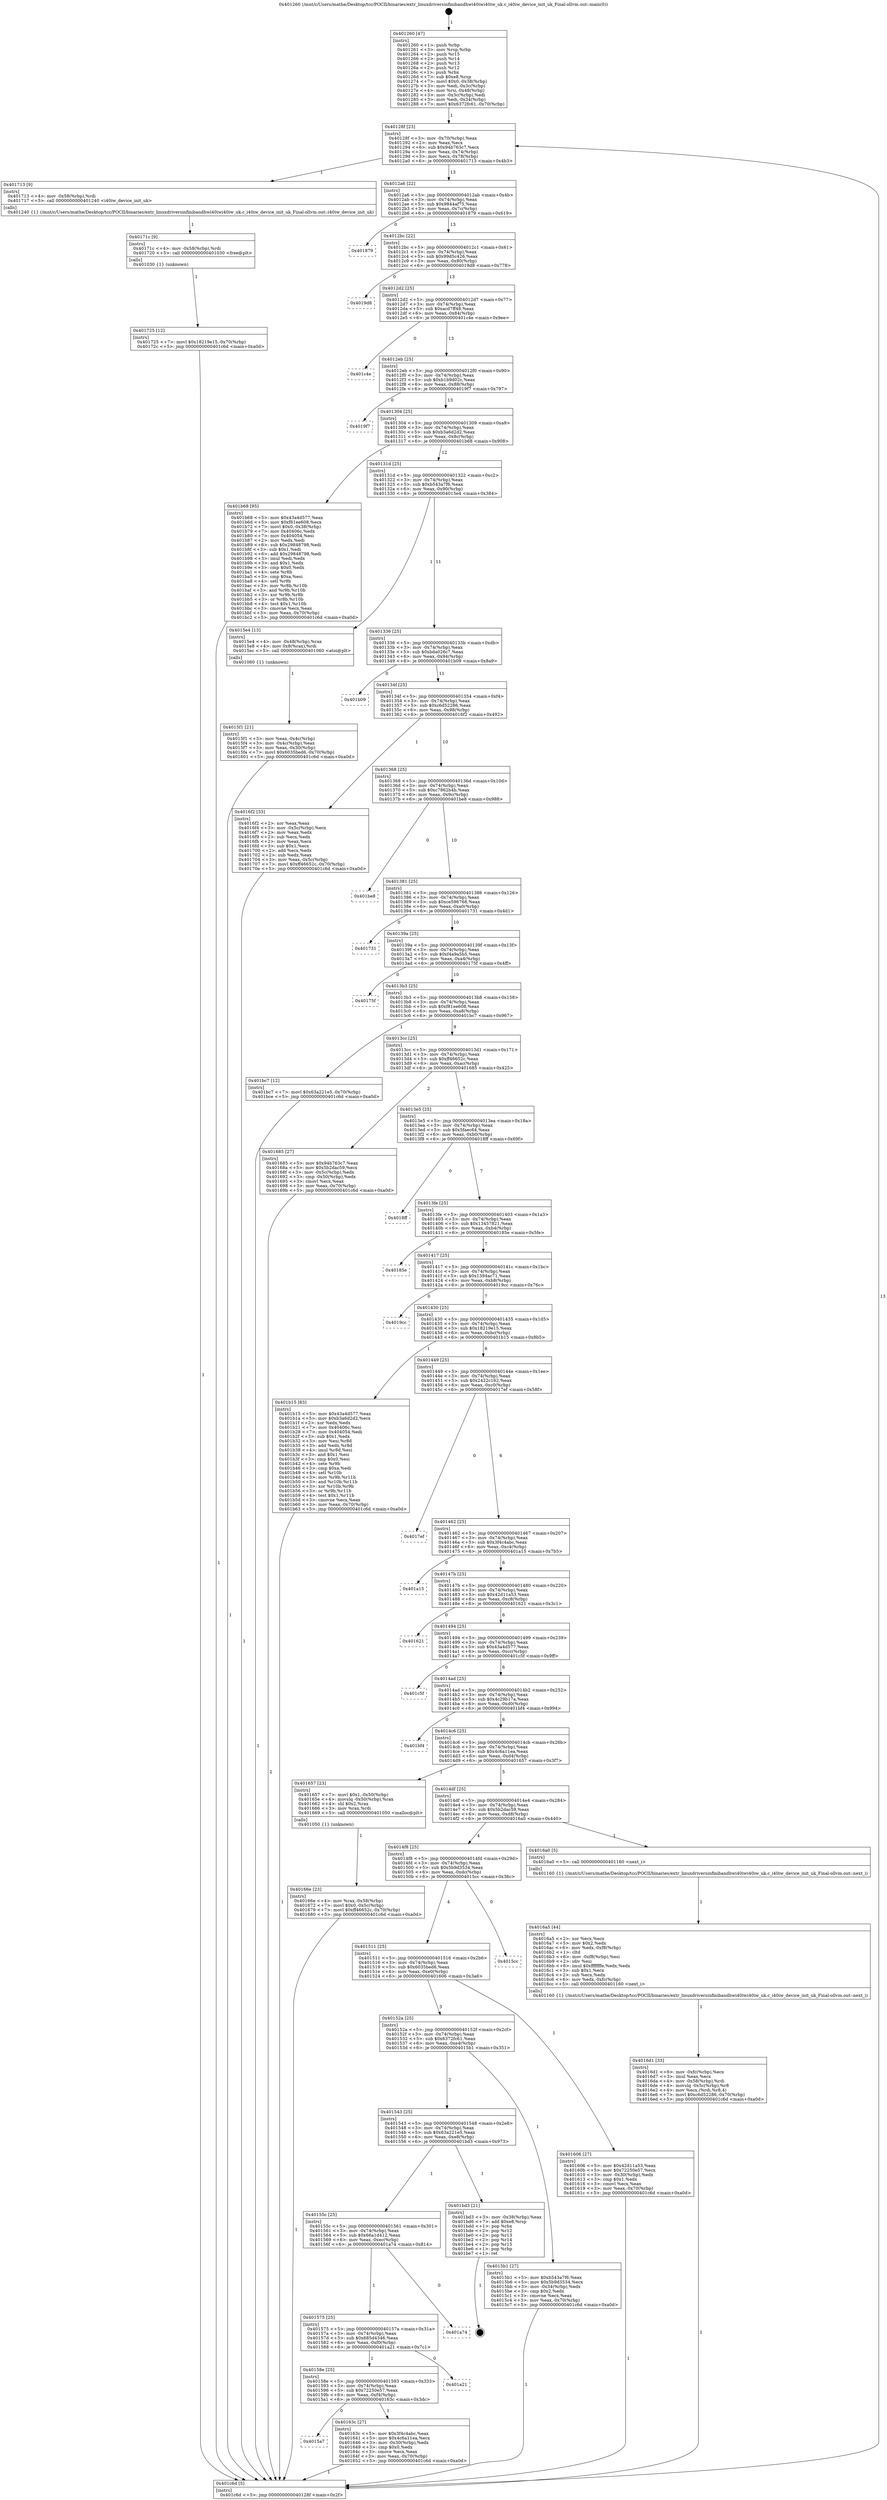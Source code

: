 digraph "0x401260" {
  label = "0x401260 (/mnt/c/Users/mathe/Desktop/tcc/POCII/binaries/extr_linuxdriversinfinibandhwi40iwi40iw_uk.c_i40iw_device_init_uk_Final-ollvm.out::main(0))"
  labelloc = "t"
  node[shape=record]

  Entry [label="",width=0.3,height=0.3,shape=circle,fillcolor=black,style=filled]
  "0x40128f" [label="{
     0x40128f [23]\l
     | [instrs]\l
     &nbsp;&nbsp;0x40128f \<+3\>: mov -0x70(%rbp),%eax\l
     &nbsp;&nbsp;0x401292 \<+2\>: mov %eax,%ecx\l
     &nbsp;&nbsp;0x401294 \<+6\>: sub $0x94b763c7,%ecx\l
     &nbsp;&nbsp;0x40129a \<+3\>: mov %eax,-0x74(%rbp)\l
     &nbsp;&nbsp;0x40129d \<+3\>: mov %ecx,-0x78(%rbp)\l
     &nbsp;&nbsp;0x4012a0 \<+6\>: je 0000000000401713 \<main+0x4b3\>\l
  }"]
  "0x401713" [label="{
     0x401713 [9]\l
     | [instrs]\l
     &nbsp;&nbsp;0x401713 \<+4\>: mov -0x58(%rbp),%rdi\l
     &nbsp;&nbsp;0x401717 \<+5\>: call 0000000000401240 \<i40iw_device_init_uk\>\l
     | [calls]\l
     &nbsp;&nbsp;0x401240 \{1\} (/mnt/c/Users/mathe/Desktop/tcc/POCII/binaries/extr_linuxdriversinfinibandhwi40iwi40iw_uk.c_i40iw_device_init_uk_Final-ollvm.out::i40iw_device_init_uk)\l
  }"]
  "0x4012a6" [label="{
     0x4012a6 [22]\l
     | [instrs]\l
     &nbsp;&nbsp;0x4012a6 \<+5\>: jmp 00000000004012ab \<main+0x4b\>\l
     &nbsp;&nbsp;0x4012ab \<+3\>: mov -0x74(%rbp),%eax\l
     &nbsp;&nbsp;0x4012ae \<+5\>: sub $0x9844af75,%eax\l
     &nbsp;&nbsp;0x4012b3 \<+3\>: mov %eax,-0x7c(%rbp)\l
     &nbsp;&nbsp;0x4012b6 \<+6\>: je 0000000000401879 \<main+0x619\>\l
  }"]
  Exit [label="",width=0.3,height=0.3,shape=circle,fillcolor=black,style=filled,peripheries=2]
  "0x401879" [label="{
     0x401879\l
  }", style=dashed]
  "0x4012bc" [label="{
     0x4012bc [22]\l
     | [instrs]\l
     &nbsp;&nbsp;0x4012bc \<+5\>: jmp 00000000004012c1 \<main+0x61\>\l
     &nbsp;&nbsp;0x4012c1 \<+3\>: mov -0x74(%rbp),%eax\l
     &nbsp;&nbsp;0x4012c4 \<+5\>: sub $0x99d5c426,%eax\l
     &nbsp;&nbsp;0x4012c9 \<+3\>: mov %eax,-0x80(%rbp)\l
     &nbsp;&nbsp;0x4012cc \<+6\>: je 00000000004019d8 \<main+0x778\>\l
  }"]
  "0x401725" [label="{
     0x401725 [12]\l
     | [instrs]\l
     &nbsp;&nbsp;0x401725 \<+7\>: movl $0x18219e15,-0x70(%rbp)\l
     &nbsp;&nbsp;0x40172c \<+5\>: jmp 0000000000401c6d \<main+0xa0d\>\l
  }"]
  "0x4019d8" [label="{
     0x4019d8\l
  }", style=dashed]
  "0x4012d2" [label="{
     0x4012d2 [25]\l
     | [instrs]\l
     &nbsp;&nbsp;0x4012d2 \<+5\>: jmp 00000000004012d7 \<main+0x77\>\l
     &nbsp;&nbsp;0x4012d7 \<+3\>: mov -0x74(%rbp),%eax\l
     &nbsp;&nbsp;0x4012da \<+5\>: sub $0xacd7ff48,%eax\l
     &nbsp;&nbsp;0x4012df \<+6\>: mov %eax,-0x84(%rbp)\l
     &nbsp;&nbsp;0x4012e5 \<+6\>: je 0000000000401c4e \<main+0x9ee\>\l
  }"]
  "0x40171c" [label="{
     0x40171c [9]\l
     | [instrs]\l
     &nbsp;&nbsp;0x40171c \<+4\>: mov -0x58(%rbp),%rdi\l
     &nbsp;&nbsp;0x401720 \<+5\>: call 0000000000401030 \<free@plt\>\l
     | [calls]\l
     &nbsp;&nbsp;0x401030 \{1\} (unknown)\l
  }"]
  "0x401c4e" [label="{
     0x401c4e\l
  }", style=dashed]
  "0x4012eb" [label="{
     0x4012eb [25]\l
     | [instrs]\l
     &nbsp;&nbsp;0x4012eb \<+5\>: jmp 00000000004012f0 \<main+0x90\>\l
     &nbsp;&nbsp;0x4012f0 \<+3\>: mov -0x74(%rbp),%eax\l
     &nbsp;&nbsp;0x4012f3 \<+5\>: sub $0xb1b9d02c,%eax\l
     &nbsp;&nbsp;0x4012f8 \<+6\>: mov %eax,-0x88(%rbp)\l
     &nbsp;&nbsp;0x4012fe \<+6\>: je 00000000004019f7 \<main+0x797\>\l
  }"]
  "0x4016d1" [label="{
     0x4016d1 [33]\l
     | [instrs]\l
     &nbsp;&nbsp;0x4016d1 \<+6\>: mov -0xfc(%rbp),%ecx\l
     &nbsp;&nbsp;0x4016d7 \<+3\>: imul %eax,%ecx\l
     &nbsp;&nbsp;0x4016da \<+4\>: mov -0x58(%rbp),%rdi\l
     &nbsp;&nbsp;0x4016de \<+4\>: movslq -0x5c(%rbp),%r8\l
     &nbsp;&nbsp;0x4016e2 \<+4\>: mov %ecx,(%rdi,%r8,4)\l
     &nbsp;&nbsp;0x4016e6 \<+7\>: movl $0xc6d52286,-0x70(%rbp)\l
     &nbsp;&nbsp;0x4016ed \<+5\>: jmp 0000000000401c6d \<main+0xa0d\>\l
  }"]
  "0x4019f7" [label="{
     0x4019f7\l
  }", style=dashed]
  "0x401304" [label="{
     0x401304 [25]\l
     | [instrs]\l
     &nbsp;&nbsp;0x401304 \<+5\>: jmp 0000000000401309 \<main+0xa9\>\l
     &nbsp;&nbsp;0x401309 \<+3\>: mov -0x74(%rbp),%eax\l
     &nbsp;&nbsp;0x40130c \<+5\>: sub $0xb3a6d2d2,%eax\l
     &nbsp;&nbsp;0x401311 \<+6\>: mov %eax,-0x8c(%rbp)\l
     &nbsp;&nbsp;0x401317 \<+6\>: je 0000000000401b68 \<main+0x908\>\l
  }"]
  "0x4016a5" [label="{
     0x4016a5 [44]\l
     | [instrs]\l
     &nbsp;&nbsp;0x4016a5 \<+2\>: xor %ecx,%ecx\l
     &nbsp;&nbsp;0x4016a7 \<+5\>: mov $0x2,%edx\l
     &nbsp;&nbsp;0x4016ac \<+6\>: mov %edx,-0xf8(%rbp)\l
     &nbsp;&nbsp;0x4016b2 \<+1\>: cltd\l
     &nbsp;&nbsp;0x4016b3 \<+6\>: mov -0xf8(%rbp),%esi\l
     &nbsp;&nbsp;0x4016b9 \<+2\>: idiv %esi\l
     &nbsp;&nbsp;0x4016bb \<+6\>: imul $0xfffffffe,%edx,%edx\l
     &nbsp;&nbsp;0x4016c1 \<+3\>: sub $0x1,%ecx\l
     &nbsp;&nbsp;0x4016c4 \<+2\>: sub %ecx,%edx\l
     &nbsp;&nbsp;0x4016c6 \<+6\>: mov %edx,-0xfc(%rbp)\l
     &nbsp;&nbsp;0x4016cc \<+5\>: call 0000000000401160 \<next_i\>\l
     | [calls]\l
     &nbsp;&nbsp;0x401160 \{1\} (/mnt/c/Users/mathe/Desktop/tcc/POCII/binaries/extr_linuxdriversinfinibandhwi40iwi40iw_uk.c_i40iw_device_init_uk_Final-ollvm.out::next_i)\l
  }"]
  "0x401b68" [label="{
     0x401b68 [95]\l
     | [instrs]\l
     &nbsp;&nbsp;0x401b68 \<+5\>: mov $0x43a4d577,%eax\l
     &nbsp;&nbsp;0x401b6d \<+5\>: mov $0xf81ee608,%ecx\l
     &nbsp;&nbsp;0x401b72 \<+7\>: movl $0x0,-0x38(%rbp)\l
     &nbsp;&nbsp;0x401b79 \<+7\>: mov 0x40406c,%edx\l
     &nbsp;&nbsp;0x401b80 \<+7\>: mov 0x404054,%esi\l
     &nbsp;&nbsp;0x401b87 \<+2\>: mov %edx,%edi\l
     &nbsp;&nbsp;0x401b89 \<+6\>: sub $0x29848798,%edi\l
     &nbsp;&nbsp;0x401b8f \<+3\>: sub $0x1,%edi\l
     &nbsp;&nbsp;0x401b92 \<+6\>: add $0x29848798,%edi\l
     &nbsp;&nbsp;0x401b98 \<+3\>: imul %edi,%edx\l
     &nbsp;&nbsp;0x401b9b \<+3\>: and $0x1,%edx\l
     &nbsp;&nbsp;0x401b9e \<+3\>: cmp $0x0,%edx\l
     &nbsp;&nbsp;0x401ba1 \<+4\>: sete %r8b\l
     &nbsp;&nbsp;0x401ba5 \<+3\>: cmp $0xa,%esi\l
     &nbsp;&nbsp;0x401ba8 \<+4\>: setl %r9b\l
     &nbsp;&nbsp;0x401bac \<+3\>: mov %r8b,%r10b\l
     &nbsp;&nbsp;0x401baf \<+3\>: and %r9b,%r10b\l
     &nbsp;&nbsp;0x401bb2 \<+3\>: xor %r9b,%r8b\l
     &nbsp;&nbsp;0x401bb5 \<+3\>: or %r8b,%r10b\l
     &nbsp;&nbsp;0x401bb8 \<+4\>: test $0x1,%r10b\l
     &nbsp;&nbsp;0x401bbc \<+3\>: cmovne %ecx,%eax\l
     &nbsp;&nbsp;0x401bbf \<+3\>: mov %eax,-0x70(%rbp)\l
     &nbsp;&nbsp;0x401bc2 \<+5\>: jmp 0000000000401c6d \<main+0xa0d\>\l
  }"]
  "0x40131d" [label="{
     0x40131d [25]\l
     | [instrs]\l
     &nbsp;&nbsp;0x40131d \<+5\>: jmp 0000000000401322 \<main+0xc2\>\l
     &nbsp;&nbsp;0x401322 \<+3\>: mov -0x74(%rbp),%eax\l
     &nbsp;&nbsp;0x401325 \<+5\>: sub $0xb543a7f6,%eax\l
     &nbsp;&nbsp;0x40132a \<+6\>: mov %eax,-0x90(%rbp)\l
     &nbsp;&nbsp;0x401330 \<+6\>: je 00000000004015e4 \<main+0x384\>\l
  }"]
  "0x40166e" [label="{
     0x40166e [23]\l
     | [instrs]\l
     &nbsp;&nbsp;0x40166e \<+4\>: mov %rax,-0x58(%rbp)\l
     &nbsp;&nbsp;0x401672 \<+7\>: movl $0x0,-0x5c(%rbp)\l
     &nbsp;&nbsp;0x401679 \<+7\>: movl $0xff46652c,-0x70(%rbp)\l
     &nbsp;&nbsp;0x401680 \<+5\>: jmp 0000000000401c6d \<main+0xa0d\>\l
  }"]
  "0x4015e4" [label="{
     0x4015e4 [13]\l
     | [instrs]\l
     &nbsp;&nbsp;0x4015e4 \<+4\>: mov -0x48(%rbp),%rax\l
     &nbsp;&nbsp;0x4015e8 \<+4\>: mov 0x8(%rax),%rdi\l
     &nbsp;&nbsp;0x4015ec \<+5\>: call 0000000000401060 \<atoi@plt\>\l
     | [calls]\l
     &nbsp;&nbsp;0x401060 \{1\} (unknown)\l
  }"]
  "0x401336" [label="{
     0x401336 [25]\l
     | [instrs]\l
     &nbsp;&nbsp;0x401336 \<+5\>: jmp 000000000040133b \<main+0xdb\>\l
     &nbsp;&nbsp;0x40133b \<+3\>: mov -0x74(%rbp),%eax\l
     &nbsp;&nbsp;0x40133e \<+5\>: sub $0xbda026c7,%eax\l
     &nbsp;&nbsp;0x401343 \<+6\>: mov %eax,-0x94(%rbp)\l
     &nbsp;&nbsp;0x401349 \<+6\>: je 0000000000401b09 \<main+0x8a9\>\l
  }"]
  "0x4015a7" [label="{
     0x4015a7\l
  }", style=dashed]
  "0x401b09" [label="{
     0x401b09\l
  }", style=dashed]
  "0x40134f" [label="{
     0x40134f [25]\l
     | [instrs]\l
     &nbsp;&nbsp;0x40134f \<+5\>: jmp 0000000000401354 \<main+0xf4\>\l
     &nbsp;&nbsp;0x401354 \<+3\>: mov -0x74(%rbp),%eax\l
     &nbsp;&nbsp;0x401357 \<+5\>: sub $0xc6d52286,%eax\l
     &nbsp;&nbsp;0x40135c \<+6\>: mov %eax,-0x98(%rbp)\l
     &nbsp;&nbsp;0x401362 \<+6\>: je 00000000004016f2 \<main+0x492\>\l
  }"]
  "0x40163c" [label="{
     0x40163c [27]\l
     | [instrs]\l
     &nbsp;&nbsp;0x40163c \<+5\>: mov $0x3f4c4abc,%eax\l
     &nbsp;&nbsp;0x401641 \<+5\>: mov $0x4c6a11ea,%ecx\l
     &nbsp;&nbsp;0x401646 \<+3\>: mov -0x30(%rbp),%edx\l
     &nbsp;&nbsp;0x401649 \<+3\>: cmp $0x0,%edx\l
     &nbsp;&nbsp;0x40164c \<+3\>: cmove %ecx,%eax\l
     &nbsp;&nbsp;0x40164f \<+3\>: mov %eax,-0x70(%rbp)\l
     &nbsp;&nbsp;0x401652 \<+5\>: jmp 0000000000401c6d \<main+0xa0d\>\l
  }"]
  "0x4016f2" [label="{
     0x4016f2 [33]\l
     | [instrs]\l
     &nbsp;&nbsp;0x4016f2 \<+2\>: xor %eax,%eax\l
     &nbsp;&nbsp;0x4016f4 \<+3\>: mov -0x5c(%rbp),%ecx\l
     &nbsp;&nbsp;0x4016f7 \<+2\>: mov %eax,%edx\l
     &nbsp;&nbsp;0x4016f9 \<+2\>: sub %ecx,%edx\l
     &nbsp;&nbsp;0x4016fb \<+2\>: mov %eax,%ecx\l
     &nbsp;&nbsp;0x4016fd \<+3\>: sub $0x1,%ecx\l
     &nbsp;&nbsp;0x401700 \<+2\>: add %ecx,%edx\l
     &nbsp;&nbsp;0x401702 \<+2\>: sub %edx,%eax\l
     &nbsp;&nbsp;0x401704 \<+3\>: mov %eax,-0x5c(%rbp)\l
     &nbsp;&nbsp;0x401707 \<+7\>: movl $0xff46652c,-0x70(%rbp)\l
     &nbsp;&nbsp;0x40170e \<+5\>: jmp 0000000000401c6d \<main+0xa0d\>\l
  }"]
  "0x401368" [label="{
     0x401368 [25]\l
     | [instrs]\l
     &nbsp;&nbsp;0x401368 \<+5\>: jmp 000000000040136d \<main+0x10d\>\l
     &nbsp;&nbsp;0x40136d \<+3\>: mov -0x74(%rbp),%eax\l
     &nbsp;&nbsp;0x401370 \<+5\>: sub $0xc7862b4b,%eax\l
     &nbsp;&nbsp;0x401375 \<+6\>: mov %eax,-0x9c(%rbp)\l
     &nbsp;&nbsp;0x40137b \<+6\>: je 0000000000401be8 \<main+0x988\>\l
  }"]
  "0x40158e" [label="{
     0x40158e [25]\l
     | [instrs]\l
     &nbsp;&nbsp;0x40158e \<+5\>: jmp 0000000000401593 \<main+0x333\>\l
     &nbsp;&nbsp;0x401593 \<+3\>: mov -0x74(%rbp),%eax\l
     &nbsp;&nbsp;0x401596 \<+5\>: sub $0x72250e57,%eax\l
     &nbsp;&nbsp;0x40159b \<+6\>: mov %eax,-0xf4(%rbp)\l
     &nbsp;&nbsp;0x4015a1 \<+6\>: je 000000000040163c \<main+0x3dc\>\l
  }"]
  "0x401be8" [label="{
     0x401be8\l
  }", style=dashed]
  "0x401381" [label="{
     0x401381 [25]\l
     | [instrs]\l
     &nbsp;&nbsp;0x401381 \<+5\>: jmp 0000000000401386 \<main+0x126\>\l
     &nbsp;&nbsp;0x401386 \<+3\>: mov -0x74(%rbp),%eax\l
     &nbsp;&nbsp;0x401389 \<+5\>: sub $0xce596768,%eax\l
     &nbsp;&nbsp;0x40138e \<+6\>: mov %eax,-0xa0(%rbp)\l
     &nbsp;&nbsp;0x401394 \<+6\>: je 0000000000401731 \<main+0x4d1\>\l
  }"]
  "0x401a21" [label="{
     0x401a21\l
  }", style=dashed]
  "0x401731" [label="{
     0x401731\l
  }", style=dashed]
  "0x40139a" [label="{
     0x40139a [25]\l
     | [instrs]\l
     &nbsp;&nbsp;0x40139a \<+5\>: jmp 000000000040139f \<main+0x13f\>\l
     &nbsp;&nbsp;0x40139f \<+3\>: mov -0x74(%rbp),%eax\l
     &nbsp;&nbsp;0x4013a2 \<+5\>: sub $0xf4a9a5b5,%eax\l
     &nbsp;&nbsp;0x4013a7 \<+6\>: mov %eax,-0xa4(%rbp)\l
     &nbsp;&nbsp;0x4013ad \<+6\>: je 000000000040175f \<main+0x4ff\>\l
  }"]
  "0x401575" [label="{
     0x401575 [25]\l
     | [instrs]\l
     &nbsp;&nbsp;0x401575 \<+5\>: jmp 000000000040157a \<main+0x31a\>\l
     &nbsp;&nbsp;0x40157a \<+3\>: mov -0x74(%rbp),%eax\l
     &nbsp;&nbsp;0x40157d \<+5\>: sub $0x685d4346,%eax\l
     &nbsp;&nbsp;0x401582 \<+6\>: mov %eax,-0xf0(%rbp)\l
     &nbsp;&nbsp;0x401588 \<+6\>: je 0000000000401a21 \<main+0x7c1\>\l
  }"]
  "0x40175f" [label="{
     0x40175f\l
  }", style=dashed]
  "0x4013b3" [label="{
     0x4013b3 [25]\l
     | [instrs]\l
     &nbsp;&nbsp;0x4013b3 \<+5\>: jmp 00000000004013b8 \<main+0x158\>\l
     &nbsp;&nbsp;0x4013b8 \<+3\>: mov -0x74(%rbp),%eax\l
     &nbsp;&nbsp;0x4013bb \<+5\>: sub $0xf81ee608,%eax\l
     &nbsp;&nbsp;0x4013c0 \<+6\>: mov %eax,-0xa8(%rbp)\l
     &nbsp;&nbsp;0x4013c6 \<+6\>: je 0000000000401bc7 \<main+0x967\>\l
  }"]
  "0x401a74" [label="{
     0x401a74\l
  }", style=dashed]
  "0x401bc7" [label="{
     0x401bc7 [12]\l
     | [instrs]\l
     &nbsp;&nbsp;0x401bc7 \<+7\>: movl $0x63a221e5,-0x70(%rbp)\l
     &nbsp;&nbsp;0x401bce \<+5\>: jmp 0000000000401c6d \<main+0xa0d\>\l
  }"]
  "0x4013cc" [label="{
     0x4013cc [25]\l
     | [instrs]\l
     &nbsp;&nbsp;0x4013cc \<+5\>: jmp 00000000004013d1 \<main+0x171\>\l
     &nbsp;&nbsp;0x4013d1 \<+3\>: mov -0x74(%rbp),%eax\l
     &nbsp;&nbsp;0x4013d4 \<+5\>: sub $0xff46652c,%eax\l
     &nbsp;&nbsp;0x4013d9 \<+6\>: mov %eax,-0xac(%rbp)\l
     &nbsp;&nbsp;0x4013df \<+6\>: je 0000000000401685 \<main+0x425\>\l
  }"]
  "0x40155c" [label="{
     0x40155c [25]\l
     | [instrs]\l
     &nbsp;&nbsp;0x40155c \<+5\>: jmp 0000000000401561 \<main+0x301\>\l
     &nbsp;&nbsp;0x401561 \<+3\>: mov -0x74(%rbp),%eax\l
     &nbsp;&nbsp;0x401564 \<+5\>: sub $0x66a1d412,%eax\l
     &nbsp;&nbsp;0x401569 \<+6\>: mov %eax,-0xec(%rbp)\l
     &nbsp;&nbsp;0x40156f \<+6\>: je 0000000000401a74 \<main+0x814\>\l
  }"]
  "0x401685" [label="{
     0x401685 [27]\l
     | [instrs]\l
     &nbsp;&nbsp;0x401685 \<+5\>: mov $0x94b763c7,%eax\l
     &nbsp;&nbsp;0x40168a \<+5\>: mov $0x5b2dac59,%ecx\l
     &nbsp;&nbsp;0x40168f \<+3\>: mov -0x5c(%rbp),%edx\l
     &nbsp;&nbsp;0x401692 \<+3\>: cmp -0x50(%rbp),%edx\l
     &nbsp;&nbsp;0x401695 \<+3\>: cmovl %ecx,%eax\l
     &nbsp;&nbsp;0x401698 \<+3\>: mov %eax,-0x70(%rbp)\l
     &nbsp;&nbsp;0x40169b \<+5\>: jmp 0000000000401c6d \<main+0xa0d\>\l
  }"]
  "0x4013e5" [label="{
     0x4013e5 [25]\l
     | [instrs]\l
     &nbsp;&nbsp;0x4013e5 \<+5\>: jmp 00000000004013ea \<main+0x18a\>\l
     &nbsp;&nbsp;0x4013ea \<+3\>: mov -0x74(%rbp),%eax\l
     &nbsp;&nbsp;0x4013ed \<+5\>: sub $0x5faec64,%eax\l
     &nbsp;&nbsp;0x4013f2 \<+6\>: mov %eax,-0xb0(%rbp)\l
     &nbsp;&nbsp;0x4013f8 \<+6\>: je 00000000004018ff \<main+0x69f\>\l
  }"]
  "0x401bd3" [label="{
     0x401bd3 [21]\l
     | [instrs]\l
     &nbsp;&nbsp;0x401bd3 \<+3\>: mov -0x38(%rbp),%eax\l
     &nbsp;&nbsp;0x401bd6 \<+7\>: add $0xe8,%rsp\l
     &nbsp;&nbsp;0x401bdd \<+1\>: pop %rbx\l
     &nbsp;&nbsp;0x401bde \<+2\>: pop %r12\l
     &nbsp;&nbsp;0x401be0 \<+2\>: pop %r13\l
     &nbsp;&nbsp;0x401be2 \<+2\>: pop %r14\l
     &nbsp;&nbsp;0x401be4 \<+2\>: pop %r15\l
     &nbsp;&nbsp;0x401be6 \<+1\>: pop %rbp\l
     &nbsp;&nbsp;0x401be7 \<+1\>: ret\l
  }"]
  "0x4018ff" [label="{
     0x4018ff\l
  }", style=dashed]
  "0x4013fe" [label="{
     0x4013fe [25]\l
     | [instrs]\l
     &nbsp;&nbsp;0x4013fe \<+5\>: jmp 0000000000401403 \<main+0x1a3\>\l
     &nbsp;&nbsp;0x401403 \<+3\>: mov -0x74(%rbp),%eax\l
     &nbsp;&nbsp;0x401406 \<+5\>: sub $0x13457821,%eax\l
     &nbsp;&nbsp;0x40140b \<+6\>: mov %eax,-0xb4(%rbp)\l
     &nbsp;&nbsp;0x401411 \<+6\>: je 000000000040185e \<main+0x5fe\>\l
  }"]
  "0x4015f1" [label="{
     0x4015f1 [21]\l
     | [instrs]\l
     &nbsp;&nbsp;0x4015f1 \<+3\>: mov %eax,-0x4c(%rbp)\l
     &nbsp;&nbsp;0x4015f4 \<+3\>: mov -0x4c(%rbp),%eax\l
     &nbsp;&nbsp;0x4015f7 \<+3\>: mov %eax,-0x30(%rbp)\l
     &nbsp;&nbsp;0x4015fa \<+7\>: movl $0x6035bed6,-0x70(%rbp)\l
     &nbsp;&nbsp;0x401601 \<+5\>: jmp 0000000000401c6d \<main+0xa0d\>\l
  }"]
  "0x40185e" [label="{
     0x40185e\l
  }", style=dashed]
  "0x401417" [label="{
     0x401417 [25]\l
     | [instrs]\l
     &nbsp;&nbsp;0x401417 \<+5\>: jmp 000000000040141c \<main+0x1bc\>\l
     &nbsp;&nbsp;0x40141c \<+3\>: mov -0x74(%rbp),%eax\l
     &nbsp;&nbsp;0x40141f \<+5\>: sub $0x1394ac71,%eax\l
     &nbsp;&nbsp;0x401424 \<+6\>: mov %eax,-0xb8(%rbp)\l
     &nbsp;&nbsp;0x40142a \<+6\>: je 00000000004019cc \<main+0x76c\>\l
  }"]
  "0x401260" [label="{
     0x401260 [47]\l
     | [instrs]\l
     &nbsp;&nbsp;0x401260 \<+1\>: push %rbp\l
     &nbsp;&nbsp;0x401261 \<+3\>: mov %rsp,%rbp\l
     &nbsp;&nbsp;0x401264 \<+2\>: push %r15\l
     &nbsp;&nbsp;0x401266 \<+2\>: push %r14\l
     &nbsp;&nbsp;0x401268 \<+2\>: push %r13\l
     &nbsp;&nbsp;0x40126a \<+2\>: push %r12\l
     &nbsp;&nbsp;0x40126c \<+1\>: push %rbx\l
     &nbsp;&nbsp;0x40126d \<+7\>: sub $0xe8,%rsp\l
     &nbsp;&nbsp;0x401274 \<+7\>: movl $0x0,-0x38(%rbp)\l
     &nbsp;&nbsp;0x40127b \<+3\>: mov %edi,-0x3c(%rbp)\l
     &nbsp;&nbsp;0x40127e \<+4\>: mov %rsi,-0x48(%rbp)\l
     &nbsp;&nbsp;0x401282 \<+3\>: mov -0x3c(%rbp),%edi\l
     &nbsp;&nbsp;0x401285 \<+3\>: mov %edi,-0x34(%rbp)\l
     &nbsp;&nbsp;0x401288 \<+7\>: movl $0x6372fc61,-0x70(%rbp)\l
  }"]
  "0x4019cc" [label="{
     0x4019cc\l
  }", style=dashed]
  "0x401430" [label="{
     0x401430 [25]\l
     | [instrs]\l
     &nbsp;&nbsp;0x401430 \<+5\>: jmp 0000000000401435 \<main+0x1d5\>\l
     &nbsp;&nbsp;0x401435 \<+3\>: mov -0x74(%rbp),%eax\l
     &nbsp;&nbsp;0x401438 \<+5\>: sub $0x18219e15,%eax\l
     &nbsp;&nbsp;0x40143d \<+6\>: mov %eax,-0xbc(%rbp)\l
     &nbsp;&nbsp;0x401443 \<+6\>: je 0000000000401b15 \<main+0x8b5\>\l
  }"]
  "0x401c6d" [label="{
     0x401c6d [5]\l
     | [instrs]\l
     &nbsp;&nbsp;0x401c6d \<+5\>: jmp 000000000040128f \<main+0x2f\>\l
  }"]
  "0x401b15" [label="{
     0x401b15 [83]\l
     | [instrs]\l
     &nbsp;&nbsp;0x401b15 \<+5\>: mov $0x43a4d577,%eax\l
     &nbsp;&nbsp;0x401b1a \<+5\>: mov $0xb3a6d2d2,%ecx\l
     &nbsp;&nbsp;0x401b1f \<+2\>: xor %edx,%edx\l
     &nbsp;&nbsp;0x401b21 \<+7\>: mov 0x40406c,%esi\l
     &nbsp;&nbsp;0x401b28 \<+7\>: mov 0x404054,%edi\l
     &nbsp;&nbsp;0x401b2f \<+3\>: sub $0x1,%edx\l
     &nbsp;&nbsp;0x401b32 \<+3\>: mov %esi,%r8d\l
     &nbsp;&nbsp;0x401b35 \<+3\>: add %edx,%r8d\l
     &nbsp;&nbsp;0x401b38 \<+4\>: imul %r8d,%esi\l
     &nbsp;&nbsp;0x401b3c \<+3\>: and $0x1,%esi\l
     &nbsp;&nbsp;0x401b3f \<+3\>: cmp $0x0,%esi\l
     &nbsp;&nbsp;0x401b42 \<+4\>: sete %r9b\l
     &nbsp;&nbsp;0x401b46 \<+3\>: cmp $0xa,%edi\l
     &nbsp;&nbsp;0x401b49 \<+4\>: setl %r10b\l
     &nbsp;&nbsp;0x401b4d \<+3\>: mov %r9b,%r11b\l
     &nbsp;&nbsp;0x401b50 \<+3\>: and %r10b,%r11b\l
     &nbsp;&nbsp;0x401b53 \<+3\>: xor %r10b,%r9b\l
     &nbsp;&nbsp;0x401b56 \<+3\>: or %r9b,%r11b\l
     &nbsp;&nbsp;0x401b59 \<+4\>: test $0x1,%r11b\l
     &nbsp;&nbsp;0x401b5d \<+3\>: cmovne %ecx,%eax\l
     &nbsp;&nbsp;0x401b60 \<+3\>: mov %eax,-0x70(%rbp)\l
     &nbsp;&nbsp;0x401b63 \<+5\>: jmp 0000000000401c6d \<main+0xa0d\>\l
  }"]
  "0x401449" [label="{
     0x401449 [25]\l
     | [instrs]\l
     &nbsp;&nbsp;0x401449 \<+5\>: jmp 000000000040144e \<main+0x1ee\>\l
     &nbsp;&nbsp;0x40144e \<+3\>: mov -0x74(%rbp),%eax\l
     &nbsp;&nbsp;0x401451 \<+5\>: sub $0x2422c162,%eax\l
     &nbsp;&nbsp;0x401456 \<+6\>: mov %eax,-0xc0(%rbp)\l
     &nbsp;&nbsp;0x40145c \<+6\>: je 00000000004017ef \<main+0x58f\>\l
  }"]
  "0x401543" [label="{
     0x401543 [25]\l
     | [instrs]\l
     &nbsp;&nbsp;0x401543 \<+5\>: jmp 0000000000401548 \<main+0x2e8\>\l
     &nbsp;&nbsp;0x401548 \<+3\>: mov -0x74(%rbp),%eax\l
     &nbsp;&nbsp;0x40154b \<+5\>: sub $0x63a221e5,%eax\l
     &nbsp;&nbsp;0x401550 \<+6\>: mov %eax,-0xe8(%rbp)\l
     &nbsp;&nbsp;0x401556 \<+6\>: je 0000000000401bd3 \<main+0x973\>\l
  }"]
  "0x4017ef" [label="{
     0x4017ef\l
  }", style=dashed]
  "0x401462" [label="{
     0x401462 [25]\l
     | [instrs]\l
     &nbsp;&nbsp;0x401462 \<+5\>: jmp 0000000000401467 \<main+0x207\>\l
     &nbsp;&nbsp;0x401467 \<+3\>: mov -0x74(%rbp),%eax\l
     &nbsp;&nbsp;0x40146a \<+5\>: sub $0x3f4c4abc,%eax\l
     &nbsp;&nbsp;0x40146f \<+6\>: mov %eax,-0xc4(%rbp)\l
     &nbsp;&nbsp;0x401475 \<+6\>: je 0000000000401a15 \<main+0x7b5\>\l
  }"]
  "0x4015b1" [label="{
     0x4015b1 [27]\l
     | [instrs]\l
     &nbsp;&nbsp;0x4015b1 \<+5\>: mov $0xb543a7f6,%eax\l
     &nbsp;&nbsp;0x4015b6 \<+5\>: mov $0x5b9d3534,%ecx\l
     &nbsp;&nbsp;0x4015bb \<+3\>: mov -0x34(%rbp),%edx\l
     &nbsp;&nbsp;0x4015be \<+3\>: cmp $0x2,%edx\l
     &nbsp;&nbsp;0x4015c1 \<+3\>: cmovne %ecx,%eax\l
     &nbsp;&nbsp;0x4015c4 \<+3\>: mov %eax,-0x70(%rbp)\l
     &nbsp;&nbsp;0x4015c7 \<+5\>: jmp 0000000000401c6d \<main+0xa0d\>\l
  }"]
  "0x401a15" [label="{
     0x401a15\l
  }", style=dashed]
  "0x40147b" [label="{
     0x40147b [25]\l
     | [instrs]\l
     &nbsp;&nbsp;0x40147b \<+5\>: jmp 0000000000401480 \<main+0x220\>\l
     &nbsp;&nbsp;0x401480 \<+3\>: mov -0x74(%rbp),%eax\l
     &nbsp;&nbsp;0x401483 \<+5\>: sub $0x42d11a53,%eax\l
     &nbsp;&nbsp;0x401488 \<+6\>: mov %eax,-0xc8(%rbp)\l
     &nbsp;&nbsp;0x40148e \<+6\>: je 0000000000401621 \<main+0x3c1\>\l
  }"]
  "0x40152a" [label="{
     0x40152a [25]\l
     | [instrs]\l
     &nbsp;&nbsp;0x40152a \<+5\>: jmp 000000000040152f \<main+0x2cf\>\l
     &nbsp;&nbsp;0x40152f \<+3\>: mov -0x74(%rbp),%eax\l
     &nbsp;&nbsp;0x401532 \<+5\>: sub $0x6372fc61,%eax\l
     &nbsp;&nbsp;0x401537 \<+6\>: mov %eax,-0xe4(%rbp)\l
     &nbsp;&nbsp;0x40153d \<+6\>: je 00000000004015b1 \<main+0x351\>\l
  }"]
  "0x401621" [label="{
     0x401621\l
  }", style=dashed]
  "0x401494" [label="{
     0x401494 [25]\l
     | [instrs]\l
     &nbsp;&nbsp;0x401494 \<+5\>: jmp 0000000000401499 \<main+0x239\>\l
     &nbsp;&nbsp;0x401499 \<+3\>: mov -0x74(%rbp),%eax\l
     &nbsp;&nbsp;0x40149c \<+5\>: sub $0x43a4d577,%eax\l
     &nbsp;&nbsp;0x4014a1 \<+6\>: mov %eax,-0xcc(%rbp)\l
     &nbsp;&nbsp;0x4014a7 \<+6\>: je 0000000000401c5f \<main+0x9ff\>\l
  }"]
  "0x401606" [label="{
     0x401606 [27]\l
     | [instrs]\l
     &nbsp;&nbsp;0x401606 \<+5\>: mov $0x42d11a53,%eax\l
     &nbsp;&nbsp;0x40160b \<+5\>: mov $0x72250e57,%ecx\l
     &nbsp;&nbsp;0x401610 \<+3\>: mov -0x30(%rbp),%edx\l
     &nbsp;&nbsp;0x401613 \<+3\>: cmp $0x1,%edx\l
     &nbsp;&nbsp;0x401616 \<+3\>: cmovl %ecx,%eax\l
     &nbsp;&nbsp;0x401619 \<+3\>: mov %eax,-0x70(%rbp)\l
     &nbsp;&nbsp;0x40161c \<+5\>: jmp 0000000000401c6d \<main+0xa0d\>\l
  }"]
  "0x401c5f" [label="{
     0x401c5f\l
  }", style=dashed]
  "0x4014ad" [label="{
     0x4014ad [25]\l
     | [instrs]\l
     &nbsp;&nbsp;0x4014ad \<+5\>: jmp 00000000004014b2 \<main+0x252\>\l
     &nbsp;&nbsp;0x4014b2 \<+3\>: mov -0x74(%rbp),%eax\l
     &nbsp;&nbsp;0x4014b5 \<+5\>: sub $0x4c29b17a,%eax\l
     &nbsp;&nbsp;0x4014ba \<+6\>: mov %eax,-0xd0(%rbp)\l
     &nbsp;&nbsp;0x4014c0 \<+6\>: je 0000000000401bf4 \<main+0x994\>\l
  }"]
  "0x401511" [label="{
     0x401511 [25]\l
     | [instrs]\l
     &nbsp;&nbsp;0x401511 \<+5\>: jmp 0000000000401516 \<main+0x2b6\>\l
     &nbsp;&nbsp;0x401516 \<+3\>: mov -0x74(%rbp),%eax\l
     &nbsp;&nbsp;0x401519 \<+5\>: sub $0x6035bed6,%eax\l
     &nbsp;&nbsp;0x40151e \<+6\>: mov %eax,-0xe0(%rbp)\l
     &nbsp;&nbsp;0x401524 \<+6\>: je 0000000000401606 \<main+0x3a6\>\l
  }"]
  "0x401bf4" [label="{
     0x401bf4\l
  }", style=dashed]
  "0x4014c6" [label="{
     0x4014c6 [25]\l
     | [instrs]\l
     &nbsp;&nbsp;0x4014c6 \<+5\>: jmp 00000000004014cb \<main+0x26b\>\l
     &nbsp;&nbsp;0x4014cb \<+3\>: mov -0x74(%rbp),%eax\l
     &nbsp;&nbsp;0x4014ce \<+5\>: sub $0x4c6a11ea,%eax\l
     &nbsp;&nbsp;0x4014d3 \<+6\>: mov %eax,-0xd4(%rbp)\l
     &nbsp;&nbsp;0x4014d9 \<+6\>: je 0000000000401657 \<main+0x3f7\>\l
  }"]
  "0x4015cc" [label="{
     0x4015cc\l
  }", style=dashed]
  "0x401657" [label="{
     0x401657 [23]\l
     | [instrs]\l
     &nbsp;&nbsp;0x401657 \<+7\>: movl $0x1,-0x50(%rbp)\l
     &nbsp;&nbsp;0x40165e \<+4\>: movslq -0x50(%rbp),%rax\l
     &nbsp;&nbsp;0x401662 \<+4\>: shl $0x2,%rax\l
     &nbsp;&nbsp;0x401666 \<+3\>: mov %rax,%rdi\l
     &nbsp;&nbsp;0x401669 \<+5\>: call 0000000000401050 \<malloc@plt\>\l
     | [calls]\l
     &nbsp;&nbsp;0x401050 \{1\} (unknown)\l
  }"]
  "0x4014df" [label="{
     0x4014df [25]\l
     | [instrs]\l
     &nbsp;&nbsp;0x4014df \<+5\>: jmp 00000000004014e4 \<main+0x284\>\l
     &nbsp;&nbsp;0x4014e4 \<+3\>: mov -0x74(%rbp),%eax\l
     &nbsp;&nbsp;0x4014e7 \<+5\>: sub $0x5b2dac59,%eax\l
     &nbsp;&nbsp;0x4014ec \<+6\>: mov %eax,-0xd8(%rbp)\l
     &nbsp;&nbsp;0x4014f2 \<+6\>: je 00000000004016a0 \<main+0x440\>\l
  }"]
  "0x4014f8" [label="{
     0x4014f8 [25]\l
     | [instrs]\l
     &nbsp;&nbsp;0x4014f8 \<+5\>: jmp 00000000004014fd \<main+0x29d\>\l
     &nbsp;&nbsp;0x4014fd \<+3\>: mov -0x74(%rbp),%eax\l
     &nbsp;&nbsp;0x401500 \<+5\>: sub $0x5b9d3534,%eax\l
     &nbsp;&nbsp;0x401505 \<+6\>: mov %eax,-0xdc(%rbp)\l
     &nbsp;&nbsp;0x40150b \<+6\>: je 00000000004015cc \<main+0x36c\>\l
  }"]
  "0x4016a0" [label="{
     0x4016a0 [5]\l
     | [instrs]\l
     &nbsp;&nbsp;0x4016a0 \<+5\>: call 0000000000401160 \<next_i\>\l
     | [calls]\l
     &nbsp;&nbsp;0x401160 \{1\} (/mnt/c/Users/mathe/Desktop/tcc/POCII/binaries/extr_linuxdriversinfinibandhwi40iwi40iw_uk.c_i40iw_device_init_uk_Final-ollvm.out::next_i)\l
  }"]
  Entry -> "0x401260" [label=" 1"]
  "0x40128f" -> "0x401713" [label=" 1"]
  "0x40128f" -> "0x4012a6" [label=" 13"]
  "0x401bd3" -> Exit [label=" 1"]
  "0x4012a6" -> "0x401879" [label=" 0"]
  "0x4012a6" -> "0x4012bc" [label=" 13"]
  "0x401bc7" -> "0x401c6d" [label=" 1"]
  "0x4012bc" -> "0x4019d8" [label=" 0"]
  "0x4012bc" -> "0x4012d2" [label=" 13"]
  "0x401b68" -> "0x401c6d" [label=" 1"]
  "0x4012d2" -> "0x401c4e" [label=" 0"]
  "0x4012d2" -> "0x4012eb" [label=" 13"]
  "0x401b15" -> "0x401c6d" [label=" 1"]
  "0x4012eb" -> "0x4019f7" [label=" 0"]
  "0x4012eb" -> "0x401304" [label=" 13"]
  "0x401725" -> "0x401c6d" [label=" 1"]
  "0x401304" -> "0x401b68" [label=" 1"]
  "0x401304" -> "0x40131d" [label=" 12"]
  "0x40171c" -> "0x401725" [label=" 1"]
  "0x40131d" -> "0x4015e4" [label=" 1"]
  "0x40131d" -> "0x401336" [label=" 11"]
  "0x401713" -> "0x40171c" [label=" 1"]
  "0x401336" -> "0x401b09" [label=" 0"]
  "0x401336" -> "0x40134f" [label=" 11"]
  "0x4016f2" -> "0x401c6d" [label=" 1"]
  "0x40134f" -> "0x4016f2" [label=" 1"]
  "0x40134f" -> "0x401368" [label=" 10"]
  "0x4016d1" -> "0x401c6d" [label=" 1"]
  "0x401368" -> "0x401be8" [label=" 0"]
  "0x401368" -> "0x401381" [label=" 10"]
  "0x4016a0" -> "0x4016a5" [label=" 1"]
  "0x401381" -> "0x401731" [label=" 0"]
  "0x401381" -> "0x40139a" [label=" 10"]
  "0x401685" -> "0x401c6d" [label=" 2"]
  "0x40139a" -> "0x40175f" [label=" 0"]
  "0x40139a" -> "0x4013b3" [label=" 10"]
  "0x401657" -> "0x40166e" [label=" 1"]
  "0x4013b3" -> "0x401bc7" [label=" 1"]
  "0x4013b3" -> "0x4013cc" [label=" 9"]
  "0x40163c" -> "0x401c6d" [label=" 1"]
  "0x4013cc" -> "0x401685" [label=" 2"]
  "0x4013cc" -> "0x4013e5" [label=" 7"]
  "0x40158e" -> "0x40163c" [label=" 1"]
  "0x4013e5" -> "0x4018ff" [label=" 0"]
  "0x4013e5" -> "0x4013fe" [label=" 7"]
  "0x4016a5" -> "0x4016d1" [label=" 1"]
  "0x4013fe" -> "0x40185e" [label=" 0"]
  "0x4013fe" -> "0x401417" [label=" 7"]
  "0x401575" -> "0x401a21" [label=" 0"]
  "0x401417" -> "0x4019cc" [label=" 0"]
  "0x401417" -> "0x401430" [label=" 7"]
  "0x40166e" -> "0x401c6d" [label=" 1"]
  "0x401430" -> "0x401b15" [label=" 1"]
  "0x401430" -> "0x401449" [label=" 6"]
  "0x40155c" -> "0x401575" [label=" 1"]
  "0x401449" -> "0x4017ef" [label=" 0"]
  "0x401449" -> "0x401462" [label=" 6"]
  "0x40155c" -> "0x401a74" [label=" 0"]
  "0x401462" -> "0x401a15" [label=" 0"]
  "0x401462" -> "0x40147b" [label=" 6"]
  "0x40158e" -> "0x4015a7" [label=" 0"]
  "0x40147b" -> "0x401621" [label=" 0"]
  "0x40147b" -> "0x401494" [label=" 6"]
  "0x401543" -> "0x401bd3" [label=" 1"]
  "0x401494" -> "0x401c5f" [label=" 0"]
  "0x401494" -> "0x4014ad" [label=" 6"]
  "0x401575" -> "0x40158e" [label=" 1"]
  "0x4014ad" -> "0x401bf4" [label=" 0"]
  "0x4014ad" -> "0x4014c6" [label=" 6"]
  "0x4015f1" -> "0x401c6d" [label=" 1"]
  "0x4014c6" -> "0x401657" [label=" 1"]
  "0x4014c6" -> "0x4014df" [label=" 5"]
  "0x4015e4" -> "0x4015f1" [label=" 1"]
  "0x4014df" -> "0x4016a0" [label=" 1"]
  "0x4014df" -> "0x4014f8" [label=" 4"]
  "0x401c6d" -> "0x40128f" [label=" 13"]
  "0x4014f8" -> "0x4015cc" [label=" 0"]
  "0x4014f8" -> "0x401511" [label=" 4"]
  "0x401606" -> "0x401c6d" [label=" 1"]
  "0x401511" -> "0x401606" [label=" 1"]
  "0x401511" -> "0x40152a" [label=" 3"]
  "0x401543" -> "0x40155c" [label=" 1"]
  "0x40152a" -> "0x4015b1" [label=" 1"]
  "0x40152a" -> "0x401543" [label=" 2"]
  "0x4015b1" -> "0x401c6d" [label=" 1"]
  "0x401260" -> "0x40128f" [label=" 1"]
}

